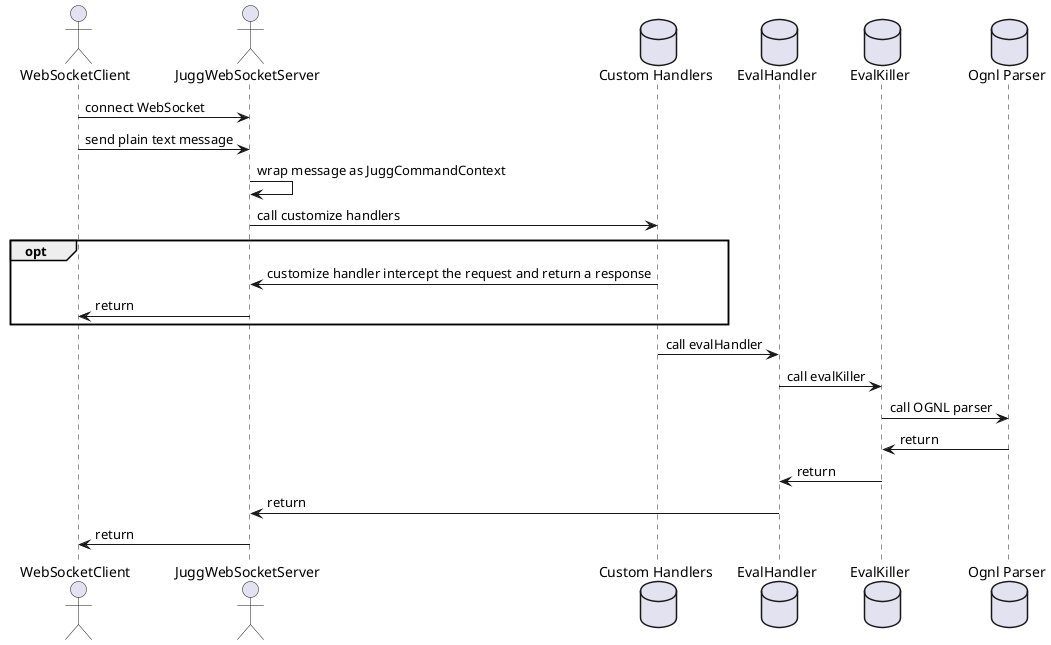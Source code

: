 @startuml
actor "WebSocketClient" as client
actor "JuggWebSocketServer" as server
database "Custom Handlers" as customHandlers
database "EvalHandler" as evalHandler
database "EvalKiller" as evalKiller
database "Ognl Parser" as ognlParser


client -> server : connect WebSocket
client -> server : send plain text message
server -> server : wrap message as JuggCommandContext
server -> customHandlers : call customize handlers

opt
  customHandlers -> server: customize handler intercept the request and return a response
  server -> client : return
end

customHandlers -> evalHandler: call evalHandler
evalHandler -> evalKiller: call evalKiller
evalKiller -> ognlParser: call OGNL parser

ognlParser -> evalKiller: return
evalKiller -> evalHandler: return
evalHandler -> server: return
server -> client: return

@enduml
